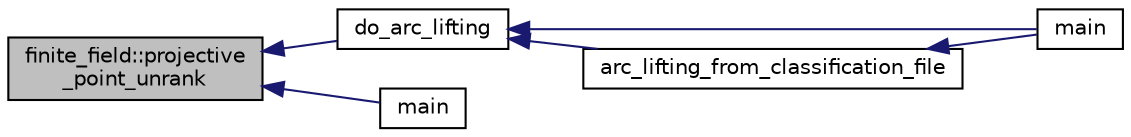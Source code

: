 digraph "finite_field::projective_point_unrank"
{
  edge [fontname="Helvetica",fontsize="10",labelfontname="Helvetica",labelfontsize="10"];
  node [fontname="Helvetica",fontsize="10",shape=record];
  rankdir="LR";
  Node17155 [label="finite_field::projective\l_point_unrank",height=0.2,width=0.4,color="black", fillcolor="grey75", style="filled", fontcolor="black"];
  Node17155 -> Node17156 [dir="back",color="midnightblue",fontsize="10",style="solid",fontname="Helvetica"];
  Node17156 [label="do_arc_lifting",height=0.2,width=0.4,color="black", fillcolor="white", style="filled",URL="$d2/dd6/k__arc__lifting_8_c.html#a9dd2186104f15f40ba5f5d415f4c2976"];
  Node17156 -> Node17157 [dir="back",color="midnightblue",fontsize="10",style="solid",fontname="Helvetica"];
  Node17157 [label="main",height=0.2,width=0.4,color="black", fillcolor="white", style="filled",URL="$d2/dd6/k__arc__lifting_8_c.html#a3c04138a5bfe5d72780bb7e82a18e627"];
  Node17156 -> Node17158 [dir="back",color="midnightblue",fontsize="10",style="solid",fontname="Helvetica"];
  Node17158 [label="arc_lifting_from_classification_file",height=0.2,width=0.4,color="black", fillcolor="white", style="filled",URL="$d2/dd6/k__arc__lifting_8_c.html#aede97f2af2307a758b06ad6506762b79"];
  Node17158 -> Node17157 [dir="back",color="midnightblue",fontsize="10",style="solid",fontname="Helvetica"];
  Node17155 -> Node17159 [dir="back",color="midnightblue",fontsize="10",style="solid",fontname="Helvetica"];
  Node17159 [label="main",height=0.2,width=0.4,color="black", fillcolor="white", style="filled",URL="$dd/d36/test__arc_8_c.html#a3c04138a5bfe5d72780bb7e82a18e627"];
}
